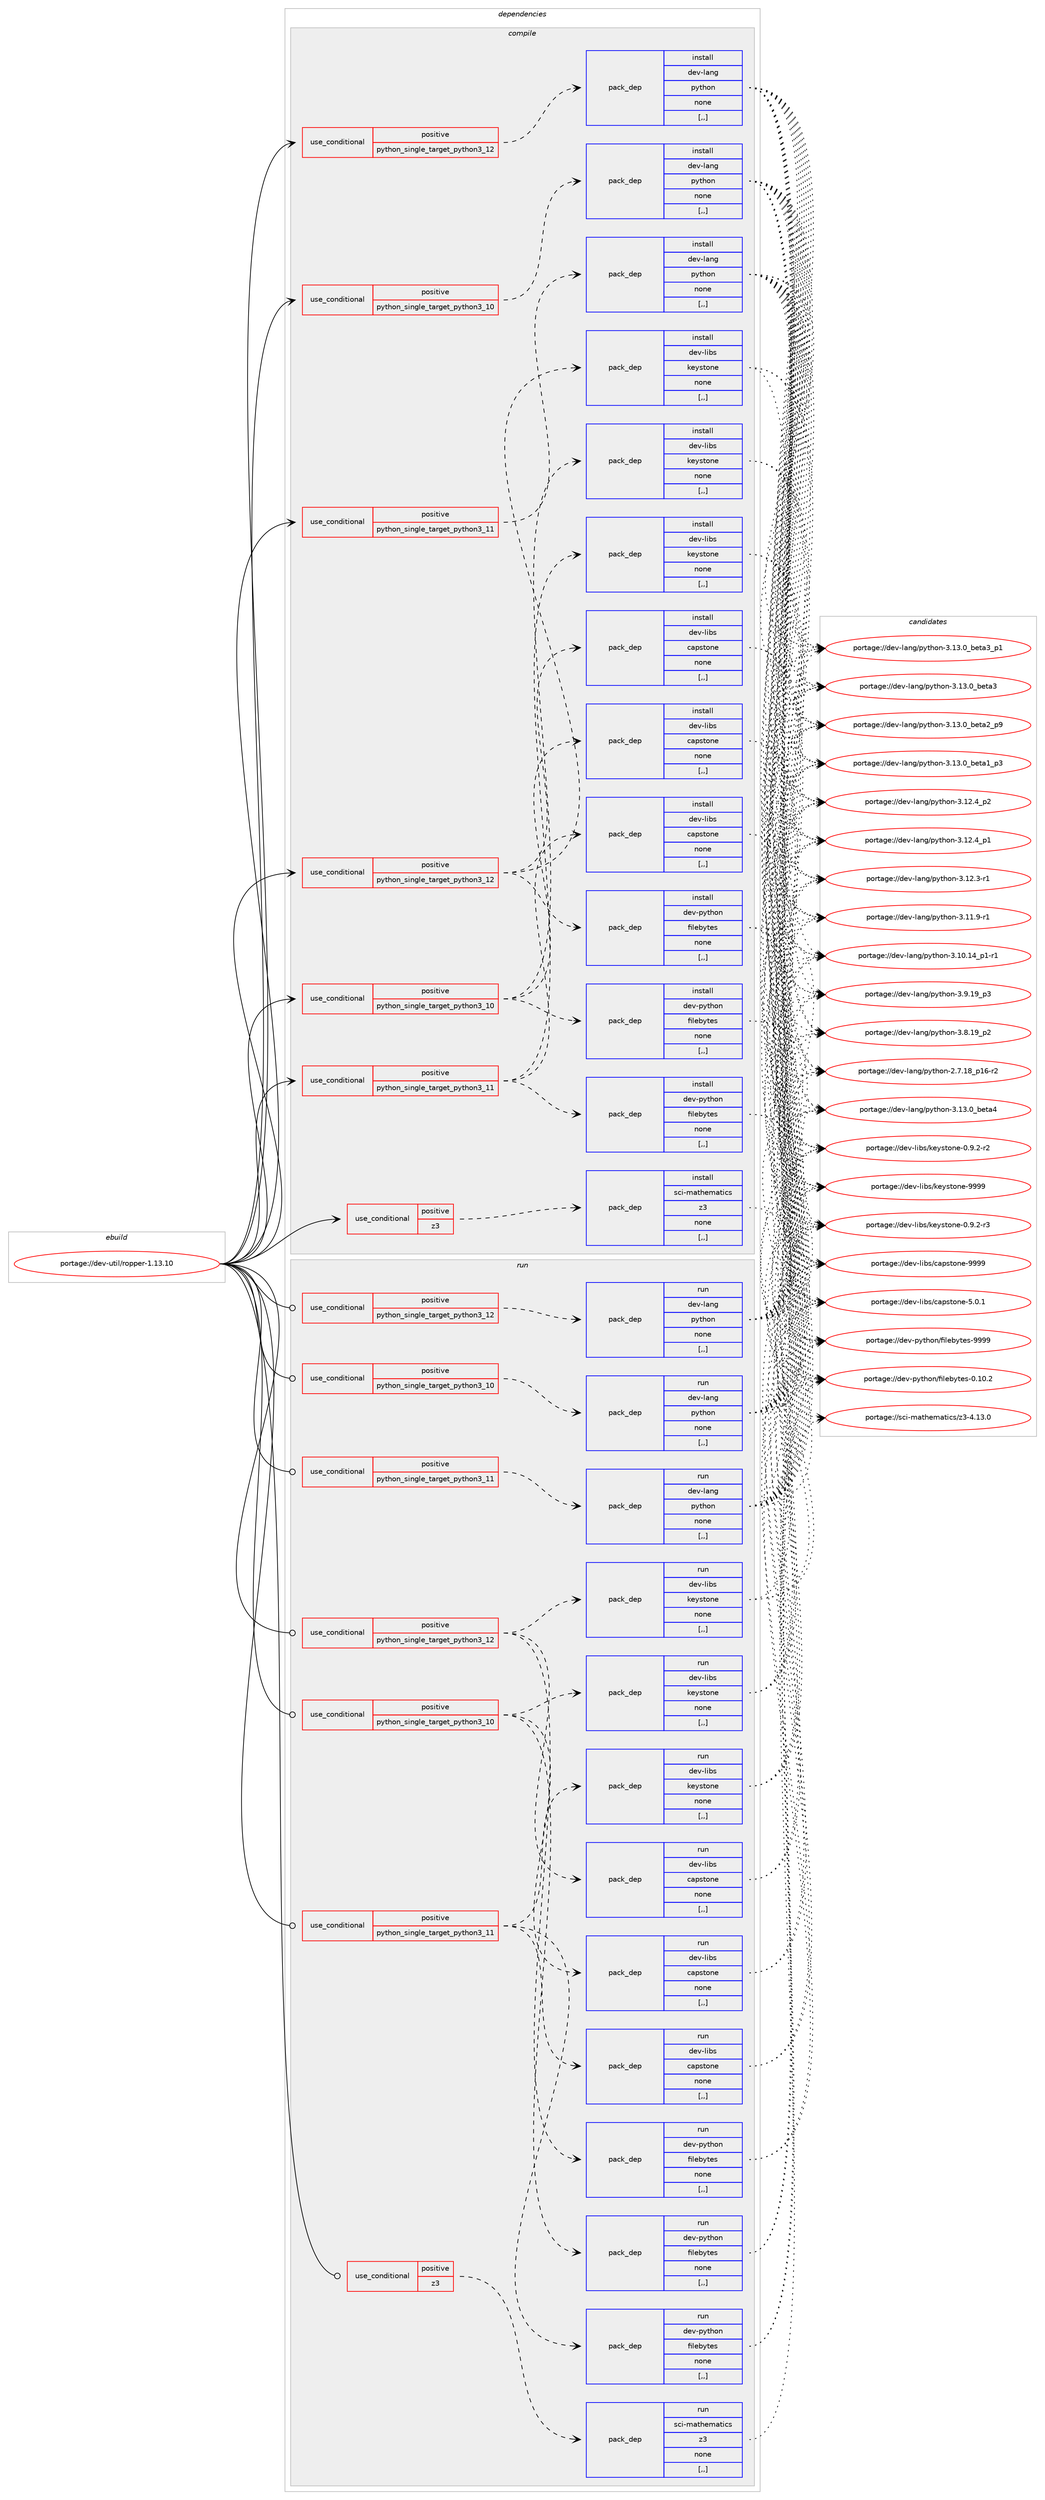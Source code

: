 digraph prolog {

# *************
# Graph options
# *************

newrank=true;
concentrate=true;
compound=true;
graph [rankdir=LR,fontname=Helvetica,fontsize=10,ranksep=1.5];#, ranksep=2.5, nodesep=0.2];
edge  [arrowhead=vee];
node  [fontname=Helvetica,fontsize=10];

# **********
# The ebuild
# **********

subgraph cluster_leftcol {
color=gray;
label=<<i>ebuild</i>>;
id [label="portage://dev-util/ropper-1.13.10", color=red, width=4, href="../dev-util/ropper-1.13.10.svg"];
}

# ****************
# The dependencies
# ****************

subgraph cluster_midcol {
color=gray;
label=<<i>dependencies</i>>;
subgraph cluster_compile {
fillcolor="#eeeeee";
style=filled;
label=<<i>compile</i>>;
subgraph cond61633 {
dependency219148 [label=<<TABLE BORDER="0" CELLBORDER="1" CELLSPACING="0" CELLPADDING="4"><TR><TD ROWSPAN="3" CELLPADDING="10">use_conditional</TD></TR><TR><TD>positive</TD></TR><TR><TD>python_single_target_python3_10</TD></TR></TABLE>>, shape=none, color=red];
subgraph pack156075 {
dependency219149 [label=<<TABLE BORDER="0" CELLBORDER="1" CELLSPACING="0" CELLPADDING="4" WIDTH="220"><TR><TD ROWSPAN="6" CELLPADDING="30">pack_dep</TD></TR><TR><TD WIDTH="110">install</TD></TR><TR><TD>dev-lang</TD></TR><TR><TD>python</TD></TR><TR><TD>none</TD></TR><TR><TD>[,,]</TD></TR></TABLE>>, shape=none, color=blue];
}
dependency219148:e -> dependency219149:w [weight=20,style="dashed",arrowhead="vee"];
}
id:e -> dependency219148:w [weight=20,style="solid",arrowhead="vee"];
subgraph cond61634 {
dependency219150 [label=<<TABLE BORDER="0" CELLBORDER="1" CELLSPACING="0" CELLPADDING="4"><TR><TD ROWSPAN="3" CELLPADDING="10">use_conditional</TD></TR><TR><TD>positive</TD></TR><TR><TD>python_single_target_python3_10</TD></TR></TABLE>>, shape=none, color=red];
subgraph pack156076 {
dependency219151 [label=<<TABLE BORDER="0" CELLBORDER="1" CELLSPACING="0" CELLPADDING="4" WIDTH="220"><TR><TD ROWSPAN="6" CELLPADDING="30">pack_dep</TD></TR><TR><TD WIDTH="110">install</TD></TR><TR><TD>dev-libs</TD></TR><TR><TD>capstone</TD></TR><TR><TD>none</TD></TR><TR><TD>[,,]</TD></TR></TABLE>>, shape=none, color=blue];
}
dependency219150:e -> dependency219151:w [weight=20,style="dashed",arrowhead="vee"];
subgraph pack156077 {
dependency219152 [label=<<TABLE BORDER="0" CELLBORDER="1" CELLSPACING="0" CELLPADDING="4" WIDTH="220"><TR><TD ROWSPAN="6" CELLPADDING="30">pack_dep</TD></TR><TR><TD WIDTH="110">install</TD></TR><TR><TD>dev-libs</TD></TR><TR><TD>keystone</TD></TR><TR><TD>none</TD></TR><TR><TD>[,,]</TD></TR></TABLE>>, shape=none, color=blue];
}
dependency219150:e -> dependency219152:w [weight=20,style="dashed",arrowhead="vee"];
subgraph pack156078 {
dependency219153 [label=<<TABLE BORDER="0" CELLBORDER="1" CELLSPACING="0" CELLPADDING="4" WIDTH="220"><TR><TD ROWSPAN="6" CELLPADDING="30">pack_dep</TD></TR><TR><TD WIDTH="110">install</TD></TR><TR><TD>dev-python</TD></TR><TR><TD>filebytes</TD></TR><TR><TD>none</TD></TR><TR><TD>[,,]</TD></TR></TABLE>>, shape=none, color=blue];
}
dependency219150:e -> dependency219153:w [weight=20,style="dashed",arrowhead="vee"];
}
id:e -> dependency219150:w [weight=20,style="solid",arrowhead="vee"];
subgraph cond61635 {
dependency219154 [label=<<TABLE BORDER="0" CELLBORDER="1" CELLSPACING="0" CELLPADDING="4"><TR><TD ROWSPAN="3" CELLPADDING="10">use_conditional</TD></TR><TR><TD>positive</TD></TR><TR><TD>python_single_target_python3_11</TD></TR></TABLE>>, shape=none, color=red];
subgraph pack156079 {
dependency219155 [label=<<TABLE BORDER="0" CELLBORDER="1" CELLSPACING="0" CELLPADDING="4" WIDTH="220"><TR><TD ROWSPAN="6" CELLPADDING="30">pack_dep</TD></TR><TR><TD WIDTH="110">install</TD></TR><TR><TD>dev-lang</TD></TR><TR><TD>python</TD></TR><TR><TD>none</TD></TR><TR><TD>[,,]</TD></TR></TABLE>>, shape=none, color=blue];
}
dependency219154:e -> dependency219155:w [weight=20,style="dashed",arrowhead="vee"];
}
id:e -> dependency219154:w [weight=20,style="solid",arrowhead="vee"];
subgraph cond61636 {
dependency219156 [label=<<TABLE BORDER="0" CELLBORDER="1" CELLSPACING="0" CELLPADDING="4"><TR><TD ROWSPAN="3" CELLPADDING="10">use_conditional</TD></TR><TR><TD>positive</TD></TR><TR><TD>python_single_target_python3_11</TD></TR></TABLE>>, shape=none, color=red];
subgraph pack156080 {
dependency219157 [label=<<TABLE BORDER="0" CELLBORDER="1" CELLSPACING="0" CELLPADDING="4" WIDTH="220"><TR><TD ROWSPAN="6" CELLPADDING="30">pack_dep</TD></TR><TR><TD WIDTH="110">install</TD></TR><TR><TD>dev-libs</TD></TR><TR><TD>capstone</TD></TR><TR><TD>none</TD></TR><TR><TD>[,,]</TD></TR></TABLE>>, shape=none, color=blue];
}
dependency219156:e -> dependency219157:w [weight=20,style="dashed",arrowhead="vee"];
subgraph pack156081 {
dependency219158 [label=<<TABLE BORDER="0" CELLBORDER="1" CELLSPACING="0" CELLPADDING="4" WIDTH="220"><TR><TD ROWSPAN="6" CELLPADDING="30">pack_dep</TD></TR><TR><TD WIDTH="110">install</TD></TR><TR><TD>dev-libs</TD></TR><TR><TD>keystone</TD></TR><TR><TD>none</TD></TR><TR><TD>[,,]</TD></TR></TABLE>>, shape=none, color=blue];
}
dependency219156:e -> dependency219158:w [weight=20,style="dashed",arrowhead="vee"];
subgraph pack156082 {
dependency219159 [label=<<TABLE BORDER="0" CELLBORDER="1" CELLSPACING="0" CELLPADDING="4" WIDTH="220"><TR><TD ROWSPAN="6" CELLPADDING="30">pack_dep</TD></TR><TR><TD WIDTH="110">install</TD></TR><TR><TD>dev-python</TD></TR><TR><TD>filebytes</TD></TR><TR><TD>none</TD></TR><TR><TD>[,,]</TD></TR></TABLE>>, shape=none, color=blue];
}
dependency219156:e -> dependency219159:w [weight=20,style="dashed",arrowhead="vee"];
}
id:e -> dependency219156:w [weight=20,style="solid",arrowhead="vee"];
subgraph cond61637 {
dependency219160 [label=<<TABLE BORDER="0" CELLBORDER="1" CELLSPACING="0" CELLPADDING="4"><TR><TD ROWSPAN="3" CELLPADDING="10">use_conditional</TD></TR><TR><TD>positive</TD></TR><TR><TD>python_single_target_python3_12</TD></TR></TABLE>>, shape=none, color=red];
subgraph pack156083 {
dependency219161 [label=<<TABLE BORDER="0" CELLBORDER="1" CELLSPACING="0" CELLPADDING="4" WIDTH="220"><TR><TD ROWSPAN="6" CELLPADDING="30">pack_dep</TD></TR><TR><TD WIDTH="110">install</TD></TR><TR><TD>dev-lang</TD></TR><TR><TD>python</TD></TR><TR><TD>none</TD></TR><TR><TD>[,,]</TD></TR></TABLE>>, shape=none, color=blue];
}
dependency219160:e -> dependency219161:w [weight=20,style="dashed",arrowhead="vee"];
}
id:e -> dependency219160:w [weight=20,style="solid",arrowhead="vee"];
subgraph cond61638 {
dependency219162 [label=<<TABLE BORDER="0" CELLBORDER="1" CELLSPACING="0" CELLPADDING="4"><TR><TD ROWSPAN="3" CELLPADDING="10">use_conditional</TD></TR><TR><TD>positive</TD></TR><TR><TD>python_single_target_python3_12</TD></TR></TABLE>>, shape=none, color=red];
subgraph pack156084 {
dependency219163 [label=<<TABLE BORDER="0" CELLBORDER="1" CELLSPACING="0" CELLPADDING="4" WIDTH="220"><TR><TD ROWSPAN="6" CELLPADDING="30">pack_dep</TD></TR><TR><TD WIDTH="110">install</TD></TR><TR><TD>dev-libs</TD></TR><TR><TD>capstone</TD></TR><TR><TD>none</TD></TR><TR><TD>[,,]</TD></TR></TABLE>>, shape=none, color=blue];
}
dependency219162:e -> dependency219163:w [weight=20,style="dashed",arrowhead="vee"];
subgraph pack156085 {
dependency219164 [label=<<TABLE BORDER="0" CELLBORDER="1" CELLSPACING="0" CELLPADDING="4" WIDTH="220"><TR><TD ROWSPAN="6" CELLPADDING="30">pack_dep</TD></TR><TR><TD WIDTH="110">install</TD></TR><TR><TD>dev-libs</TD></TR><TR><TD>keystone</TD></TR><TR><TD>none</TD></TR><TR><TD>[,,]</TD></TR></TABLE>>, shape=none, color=blue];
}
dependency219162:e -> dependency219164:w [weight=20,style="dashed",arrowhead="vee"];
subgraph pack156086 {
dependency219165 [label=<<TABLE BORDER="0" CELLBORDER="1" CELLSPACING="0" CELLPADDING="4" WIDTH="220"><TR><TD ROWSPAN="6" CELLPADDING="30">pack_dep</TD></TR><TR><TD WIDTH="110">install</TD></TR><TR><TD>dev-python</TD></TR><TR><TD>filebytes</TD></TR><TR><TD>none</TD></TR><TR><TD>[,,]</TD></TR></TABLE>>, shape=none, color=blue];
}
dependency219162:e -> dependency219165:w [weight=20,style="dashed",arrowhead="vee"];
}
id:e -> dependency219162:w [weight=20,style="solid",arrowhead="vee"];
subgraph cond61639 {
dependency219166 [label=<<TABLE BORDER="0" CELLBORDER="1" CELLSPACING="0" CELLPADDING="4"><TR><TD ROWSPAN="3" CELLPADDING="10">use_conditional</TD></TR><TR><TD>positive</TD></TR><TR><TD>z3</TD></TR></TABLE>>, shape=none, color=red];
subgraph pack156087 {
dependency219167 [label=<<TABLE BORDER="0" CELLBORDER="1" CELLSPACING="0" CELLPADDING="4" WIDTH="220"><TR><TD ROWSPAN="6" CELLPADDING="30">pack_dep</TD></TR><TR><TD WIDTH="110">install</TD></TR><TR><TD>sci-mathematics</TD></TR><TR><TD>z3</TD></TR><TR><TD>none</TD></TR><TR><TD>[,,]</TD></TR></TABLE>>, shape=none, color=blue];
}
dependency219166:e -> dependency219167:w [weight=20,style="dashed",arrowhead="vee"];
}
id:e -> dependency219166:w [weight=20,style="solid",arrowhead="vee"];
}
subgraph cluster_compileandrun {
fillcolor="#eeeeee";
style=filled;
label=<<i>compile and run</i>>;
}
subgraph cluster_run {
fillcolor="#eeeeee";
style=filled;
label=<<i>run</i>>;
subgraph cond61640 {
dependency219168 [label=<<TABLE BORDER="0" CELLBORDER="1" CELLSPACING="0" CELLPADDING="4"><TR><TD ROWSPAN="3" CELLPADDING="10">use_conditional</TD></TR><TR><TD>positive</TD></TR><TR><TD>python_single_target_python3_10</TD></TR></TABLE>>, shape=none, color=red];
subgraph pack156088 {
dependency219169 [label=<<TABLE BORDER="0" CELLBORDER="1" CELLSPACING="0" CELLPADDING="4" WIDTH="220"><TR><TD ROWSPAN="6" CELLPADDING="30">pack_dep</TD></TR><TR><TD WIDTH="110">run</TD></TR><TR><TD>dev-lang</TD></TR><TR><TD>python</TD></TR><TR><TD>none</TD></TR><TR><TD>[,,]</TD></TR></TABLE>>, shape=none, color=blue];
}
dependency219168:e -> dependency219169:w [weight=20,style="dashed",arrowhead="vee"];
}
id:e -> dependency219168:w [weight=20,style="solid",arrowhead="odot"];
subgraph cond61641 {
dependency219170 [label=<<TABLE BORDER="0" CELLBORDER="1" CELLSPACING="0" CELLPADDING="4"><TR><TD ROWSPAN="3" CELLPADDING="10">use_conditional</TD></TR><TR><TD>positive</TD></TR><TR><TD>python_single_target_python3_10</TD></TR></TABLE>>, shape=none, color=red];
subgraph pack156089 {
dependency219171 [label=<<TABLE BORDER="0" CELLBORDER="1" CELLSPACING="0" CELLPADDING="4" WIDTH="220"><TR><TD ROWSPAN="6" CELLPADDING="30">pack_dep</TD></TR><TR><TD WIDTH="110">run</TD></TR><TR><TD>dev-libs</TD></TR><TR><TD>capstone</TD></TR><TR><TD>none</TD></TR><TR><TD>[,,]</TD></TR></TABLE>>, shape=none, color=blue];
}
dependency219170:e -> dependency219171:w [weight=20,style="dashed",arrowhead="vee"];
subgraph pack156090 {
dependency219172 [label=<<TABLE BORDER="0" CELLBORDER="1" CELLSPACING="0" CELLPADDING="4" WIDTH="220"><TR><TD ROWSPAN="6" CELLPADDING="30">pack_dep</TD></TR><TR><TD WIDTH="110">run</TD></TR><TR><TD>dev-libs</TD></TR><TR><TD>keystone</TD></TR><TR><TD>none</TD></TR><TR><TD>[,,]</TD></TR></TABLE>>, shape=none, color=blue];
}
dependency219170:e -> dependency219172:w [weight=20,style="dashed",arrowhead="vee"];
subgraph pack156091 {
dependency219173 [label=<<TABLE BORDER="0" CELLBORDER="1" CELLSPACING="0" CELLPADDING="4" WIDTH="220"><TR><TD ROWSPAN="6" CELLPADDING="30">pack_dep</TD></TR><TR><TD WIDTH="110">run</TD></TR><TR><TD>dev-python</TD></TR><TR><TD>filebytes</TD></TR><TR><TD>none</TD></TR><TR><TD>[,,]</TD></TR></TABLE>>, shape=none, color=blue];
}
dependency219170:e -> dependency219173:w [weight=20,style="dashed",arrowhead="vee"];
}
id:e -> dependency219170:w [weight=20,style="solid",arrowhead="odot"];
subgraph cond61642 {
dependency219174 [label=<<TABLE BORDER="0" CELLBORDER="1" CELLSPACING="0" CELLPADDING="4"><TR><TD ROWSPAN="3" CELLPADDING="10">use_conditional</TD></TR><TR><TD>positive</TD></TR><TR><TD>python_single_target_python3_11</TD></TR></TABLE>>, shape=none, color=red];
subgraph pack156092 {
dependency219175 [label=<<TABLE BORDER="0" CELLBORDER="1" CELLSPACING="0" CELLPADDING="4" WIDTH="220"><TR><TD ROWSPAN="6" CELLPADDING="30">pack_dep</TD></TR><TR><TD WIDTH="110">run</TD></TR><TR><TD>dev-lang</TD></TR><TR><TD>python</TD></TR><TR><TD>none</TD></TR><TR><TD>[,,]</TD></TR></TABLE>>, shape=none, color=blue];
}
dependency219174:e -> dependency219175:w [weight=20,style="dashed",arrowhead="vee"];
}
id:e -> dependency219174:w [weight=20,style="solid",arrowhead="odot"];
subgraph cond61643 {
dependency219176 [label=<<TABLE BORDER="0" CELLBORDER="1" CELLSPACING="0" CELLPADDING="4"><TR><TD ROWSPAN="3" CELLPADDING="10">use_conditional</TD></TR><TR><TD>positive</TD></TR><TR><TD>python_single_target_python3_11</TD></TR></TABLE>>, shape=none, color=red];
subgraph pack156093 {
dependency219177 [label=<<TABLE BORDER="0" CELLBORDER="1" CELLSPACING="0" CELLPADDING="4" WIDTH="220"><TR><TD ROWSPAN="6" CELLPADDING="30">pack_dep</TD></TR><TR><TD WIDTH="110">run</TD></TR><TR><TD>dev-libs</TD></TR><TR><TD>capstone</TD></TR><TR><TD>none</TD></TR><TR><TD>[,,]</TD></TR></TABLE>>, shape=none, color=blue];
}
dependency219176:e -> dependency219177:w [weight=20,style="dashed",arrowhead="vee"];
subgraph pack156094 {
dependency219178 [label=<<TABLE BORDER="0" CELLBORDER="1" CELLSPACING="0" CELLPADDING="4" WIDTH="220"><TR><TD ROWSPAN="6" CELLPADDING="30">pack_dep</TD></TR><TR><TD WIDTH="110">run</TD></TR><TR><TD>dev-libs</TD></TR><TR><TD>keystone</TD></TR><TR><TD>none</TD></TR><TR><TD>[,,]</TD></TR></TABLE>>, shape=none, color=blue];
}
dependency219176:e -> dependency219178:w [weight=20,style="dashed",arrowhead="vee"];
subgraph pack156095 {
dependency219179 [label=<<TABLE BORDER="0" CELLBORDER="1" CELLSPACING="0" CELLPADDING="4" WIDTH="220"><TR><TD ROWSPAN="6" CELLPADDING="30">pack_dep</TD></TR><TR><TD WIDTH="110">run</TD></TR><TR><TD>dev-python</TD></TR><TR><TD>filebytes</TD></TR><TR><TD>none</TD></TR><TR><TD>[,,]</TD></TR></TABLE>>, shape=none, color=blue];
}
dependency219176:e -> dependency219179:w [weight=20,style="dashed",arrowhead="vee"];
}
id:e -> dependency219176:w [weight=20,style="solid",arrowhead="odot"];
subgraph cond61644 {
dependency219180 [label=<<TABLE BORDER="0" CELLBORDER="1" CELLSPACING="0" CELLPADDING="4"><TR><TD ROWSPAN="3" CELLPADDING="10">use_conditional</TD></TR><TR><TD>positive</TD></TR><TR><TD>python_single_target_python3_12</TD></TR></TABLE>>, shape=none, color=red];
subgraph pack156096 {
dependency219181 [label=<<TABLE BORDER="0" CELLBORDER="1" CELLSPACING="0" CELLPADDING="4" WIDTH="220"><TR><TD ROWSPAN="6" CELLPADDING="30">pack_dep</TD></TR><TR><TD WIDTH="110">run</TD></TR><TR><TD>dev-lang</TD></TR><TR><TD>python</TD></TR><TR><TD>none</TD></TR><TR><TD>[,,]</TD></TR></TABLE>>, shape=none, color=blue];
}
dependency219180:e -> dependency219181:w [weight=20,style="dashed",arrowhead="vee"];
}
id:e -> dependency219180:w [weight=20,style="solid",arrowhead="odot"];
subgraph cond61645 {
dependency219182 [label=<<TABLE BORDER="0" CELLBORDER="1" CELLSPACING="0" CELLPADDING="4"><TR><TD ROWSPAN="3" CELLPADDING="10">use_conditional</TD></TR><TR><TD>positive</TD></TR><TR><TD>python_single_target_python3_12</TD></TR></TABLE>>, shape=none, color=red];
subgraph pack156097 {
dependency219183 [label=<<TABLE BORDER="0" CELLBORDER="1" CELLSPACING="0" CELLPADDING="4" WIDTH="220"><TR><TD ROWSPAN="6" CELLPADDING="30">pack_dep</TD></TR><TR><TD WIDTH="110">run</TD></TR><TR><TD>dev-libs</TD></TR><TR><TD>capstone</TD></TR><TR><TD>none</TD></TR><TR><TD>[,,]</TD></TR></TABLE>>, shape=none, color=blue];
}
dependency219182:e -> dependency219183:w [weight=20,style="dashed",arrowhead="vee"];
subgraph pack156098 {
dependency219184 [label=<<TABLE BORDER="0" CELLBORDER="1" CELLSPACING="0" CELLPADDING="4" WIDTH="220"><TR><TD ROWSPAN="6" CELLPADDING="30">pack_dep</TD></TR><TR><TD WIDTH="110">run</TD></TR><TR><TD>dev-libs</TD></TR><TR><TD>keystone</TD></TR><TR><TD>none</TD></TR><TR><TD>[,,]</TD></TR></TABLE>>, shape=none, color=blue];
}
dependency219182:e -> dependency219184:w [weight=20,style="dashed",arrowhead="vee"];
subgraph pack156099 {
dependency219185 [label=<<TABLE BORDER="0" CELLBORDER="1" CELLSPACING="0" CELLPADDING="4" WIDTH="220"><TR><TD ROWSPAN="6" CELLPADDING="30">pack_dep</TD></TR><TR><TD WIDTH="110">run</TD></TR><TR><TD>dev-python</TD></TR><TR><TD>filebytes</TD></TR><TR><TD>none</TD></TR><TR><TD>[,,]</TD></TR></TABLE>>, shape=none, color=blue];
}
dependency219182:e -> dependency219185:w [weight=20,style="dashed",arrowhead="vee"];
}
id:e -> dependency219182:w [weight=20,style="solid",arrowhead="odot"];
subgraph cond61646 {
dependency219186 [label=<<TABLE BORDER="0" CELLBORDER="1" CELLSPACING="0" CELLPADDING="4"><TR><TD ROWSPAN="3" CELLPADDING="10">use_conditional</TD></TR><TR><TD>positive</TD></TR><TR><TD>z3</TD></TR></TABLE>>, shape=none, color=red];
subgraph pack156100 {
dependency219187 [label=<<TABLE BORDER="0" CELLBORDER="1" CELLSPACING="0" CELLPADDING="4" WIDTH="220"><TR><TD ROWSPAN="6" CELLPADDING="30">pack_dep</TD></TR><TR><TD WIDTH="110">run</TD></TR><TR><TD>sci-mathematics</TD></TR><TR><TD>z3</TD></TR><TR><TD>none</TD></TR><TR><TD>[,,]</TD></TR></TABLE>>, shape=none, color=blue];
}
dependency219186:e -> dependency219187:w [weight=20,style="dashed",arrowhead="vee"];
}
id:e -> dependency219186:w [weight=20,style="solid",arrowhead="odot"];
}
}

# **************
# The candidates
# **************

subgraph cluster_choices {
rank=same;
color=gray;
label=<<i>candidates</i>>;

subgraph choice156075 {
color=black;
nodesep=1;
choice1001011184510897110103471121211161041111104551464951464895981011169752 [label="portage://dev-lang/python-3.13.0_beta4", color=red, width=4,href="../dev-lang/python-3.13.0_beta4.svg"];
choice10010111845108971101034711212111610411111045514649514648959810111697519511249 [label="portage://dev-lang/python-3.13.0_beta3_p1", color=red, width=4,href="../dev-lang/python-3.13.0_beta3_p1.svg"];
choice1001011184510897110103471121211161041111104551464951464895981011169751 [label="portage://dev-lang/python-3.13.0_beta3", color=red, width=4,href="../dev-lang/python-3.13.0_beta3.svg"];
choice10010111845108971101034711212111610411111045514649514648959810111697509511257 [label="portage://dev-lang/python-3.13.0_beta2_p9", color=red, width=4,href="../dev-lang/python-3.13.0_beta2_p9.svg"];
choice10010111845108971101034711212111610411111045514649514648959810111697499511251 [label="portage://dev-lang/python-3.13.0_beta1_p3", color=red, width=4,href="../dev-lang/python-3.13.0_beta1_p3.svg"];
choice100101118451089711010347112121116104111110455146495046529511250 [label="portage://dev-lang/python-3.12.4_p2", color=red, width=4,href="../dev-lang/python-3.12.4_p2.svg"];
choice100101118451089711010347112121116104111110455146495046529511249 [label="portage://dev-lang/python-3.12.4_p1", color=red, width=4,href="../dev-lang/python-3.12.4_p1.svg"];
choice100101118451089711010347112121116104111110455146495046514511449 [label="portage://dev-lang/python-3.12.3-r1", color=red, width=4,href="../dev-lang/python-3.12.3-r1.svg"];
choice100101118451089711010347112121116104111110455146494946574511449 [label="portage://dev-lang/python-3.11.9-r1", color=red, width=4,href="../dev-lang/python-3.11.9-r1.svg"];
choice100101118451089711010347112121116104111110455146494846495295112494511449 [label="portage://dev-lang/python-3.10.14_p1-r1", color=red, width=4,href="../dev-lang/python-3.10.14_p1-r1.svg"];
choice100101118451089711010347112121116104111110455146574649579511251 [label="portage://dev-lang/python-3.9.19_p3", color=red, width=4,href="../dev-lang/python-3.9.19_p3.svg"];
choice100101118451089711010347112121116104111110455146564649579511250 [label="portage://dev-lang/python-3.8.19_p2", color=red, width=4,href="../dev-lang/python-3.8.19_p2.svg"];
choice100101118451089711010347112121116104111110455046554649569511249544511450 [label="portage://dev-lang/python-2.7.18_p16-r2", color=red, width=4,href="../dev-lang/python-2.7.18_p16-r2.svg"];
dependency219149:e -> choice1001011184510897110103471121211161041111104551464951464895981011169752:w [style=dotted,weight="100"];
dependency219149:e -> choice10010111845108971101034711212111610411111045514649514648959810111697519511249:w [style=dotted,weight="100"];
dependency219149:e -> choice1001011184510897110103471121211161041111104551464951464895981011169751:w [style=dotted,weight="100"];
dependency219149:e -> choice10010111845108971101034711212111610411111045514649514648959810111697509511257:w [style=dotted,weight="100"];
dependency219149:e -> choice10010111845108971101034711212111610411111045514649514648959810111697499511251:w [style=dotted,weight="100"];
dependency219149:e -> choice100101118451089711010347112121116104111110455146495046529511250:w [style=dotted,weight="100"];
dependency219149:e -> choice100101118451089711010347112121116104111110455146495046529511249:w [style=dotted,weight="100"];
dependency219149:e -> choice100101118451089711010347112121116104111110455146495046514511449:w [style=dotted,weight="100"];
dependency219149:e -> choice100101118451089711010347112121116104111110455146494946574511449:w [style=dotted,weight="100"];
dependency219149:e -> choice100101118451089711010347112121116104111110455146494846495295112494511449:w [style=dotted,weight="100"];
dependency219149:e -> choice100101118451089711010347112121116104111110455146574649579511251:w [style=dotted,weight="100"];
dependency219149:e -> choice100101118451089711010347112121116104111110455146564649579511250:w [style=dotted,weight="100"];
dependency219149:e -> choice100101118451089711010347112121116104111110455046554649569511249544511450:w [style=dotted,weight="100"];
}
subgraph choice156076 {
color=black;
nodesep=1;
choice10010111845108105981154799971121151161111101014557575757 [label="portage://dev-libs/capstone-9999", color=red, width=4,href="../dev-libs/capstone-9999.svg"];
choice1001011184510810598115479997112115116111110101455346484649 [label="portage://dev-libs/capstone-5.0.1", color=red, width=4,href="../dev-libs/capstone-5.0.1.svg"];
dependency219151:e -> choice10010111845108105981154799971121151161111101014557575757:w [style=dotted,weight="100"];
dependency219151:e -> choice1001011184510810598115479997112115116111110101455346484649:w [style=dotted,weight="100"];
}
subgraph choice156077 {
color=black;
nodesep=1;
choice1001011184510810598115471071011211151161111101014557575757 [label="portage://dev-libs/keystone-9999", color=red, width=4,href="../dev-libs/keystone-9999.svg"];
choice1001011184510810598115471071011211151161111101014548465746504511451 [label="portage://dev-libs/keystone-0.9.2-r3", color=red, width=4,href="../dev-libs/keystone-0.9.2-r3.svg"];
choice1001011184510810598115471071011211151161111101014548465746504511450 [label="portage://dev-libs/keystone-0.9.2-r2", color=red, width=4,href="../dev-libs/keystone-0.9.2-r2.svg"];
dependency219152:e -> choice1001011184510810598115471071011211151161111101014557575757:w [style=dotted,weight="100"];
dependency219152:e -> choice1001011184510810598115471071011211151161111101014548465746504511451:w [style=dotted,weight="100"];
dependency219152:e -> choice1001011184510810598115471071011211151161111101014548465746504511450:w [style=dotted,weight="100"];
}
subgraph choice156078 {
color=black;
nodesep=1;
choice1001011184511212111610411111047102105108101981211161011154557575757 [label="portage://dev-python/filebytes-9999", color=red, width=4,href="../dev-python/filebytes-9999.svg"];
choice10010111845112121116104111110471021051081019812111610111545484649484650 [label="portage://dev-python/filebytes-0.10.2", color=red, width=4,href="../dev-python/filebytes-0.10.2.svg"];
dependency219153:e -> choice1001011184511212111610411111047102105108101981211161011154557575757:w [style=dotted,weight="100"];
dependency219153:e -> choice10010111845112121116104111110471021051081019812111610111545484649484650:w [style=dotted,weight="100"];
}
subgraph choice156079 {
color=black;
nodesep=1;
choice1001011184510897110103471121211161041111104551464951464895981011169752 [label="portage://dev-lang/python-3.13.0_beta4", color=red, width=4,href="../dev-lang/python-3.13.0_beta4.svg"];
choice10010111845108971101034711212111610411111045514649514648959810111697519511249 [label="portage://dev-lang/python-3.13.0_beta3_p1", color=red, width=4,href="../dev-lang/python-3.13.0_beta3_p1.svg"];
choice1001011184510897110103471121211161041111104551464951464895981011169751 [label="portage://dev-lang/python-3.13.0_beta3", color=red, width=4,href="../dev-lang/python-3.13.0_beta3.svg"];
choice10010111845108971101034711212111610411111045514649514648959810111697509511257 [label="portage://dev-lang/python-3.13.0_beta2_p9", color=red, width=4,href="../dev-lang/python-3.13.0_beta2_p9.svg"];
choice10010111845108971101034711212111610411111045514649514648959810111697499511251 [label="portage://dev-lang/python-3.13.0_beta1_p3", color=red, width=4,href="../dev-lang/python-3.13.0_beta1_p3.svg"];
choice100101118451089711010347112121116104111110455146495046529511250 [label="portage://dev-lang/python-3.12.4_p2", color=red, width=4,href="../dev-lang/python-3.12.4_p2.svg"];
choice100101118451089711010347112121116104111110455146495046529511249 [label="portage://dev-lang/python-3.12.4_p1", color=red, width=4,href="../dev-lang/python-3.12.4_p1.svg"];
choice100101118451089711010347112121116104111110455146495046514511449 [label="portage://dev-lang/python-3.12.3-r1", color=red, width=4,href="../dev-lang/python-3.12.3-r1.svg"];
choice100101118451089711010347112121116104111110455146494946574511449 [label="portage://dev-lang/python-3.11.9-r1", color=red, width=4,href="../dev-lang/python-3.11.9-r1.svg"];
choice100101118451089711010347112121116104111110455146494846495295112494511449 [label="portage://dev-lang/python-3.10.14_p1-r1", color=red, width=4,href="../dev-lang/python-3.10.14_p1-r1.svg"];
choice100101118451089711010347112121116104111110455146574649579511251 [label="portage://dev-lang/python-3.9.19_p3", color=red, width=4,href="../dev-lang/python-3.9.19_p3.svg"];
choice100101118451089711010347112121116104111110455146564649579511250 [label="portage://dev-lang/python-3.8.19_p2", color=red, width=4,href="../dev-lang/python-3.8.19_p2.svg"];
choice100101118451089711010347112121116104111110455046554649569511249544511450 [label="portage://dev-lang/python-2.7.18_p16-r2", color=red, width=4,href="../dev-lang/python-2.7.18_p16-r2.svg"];
dependency219155:e -> choice1001011184510897110103471121211161041111104551464951464895981011169752:w [style=dotted,weight="100"];
dependency219155:e -> choice10010111845108971101034711212111610411111045514649514648959810111697519511249:w [style=dotted,weight="100"];
dependency219155:e -> choice1001011184510897110103471121211161041111104551464951464895981011169751:w [style=dotted,weight="100"];
dependency219155:e -> choice10010111845108971101034711212111610411111045514649514648959810111697509511257:w [style=dotted,weight="100"];
dependency219155:e -> choice10010111845108971101034711212111610411111045514649514648959810111697499511251:w [style=dotted,weight="100"];
dependency219155:e -> choice100101118451089711010347112121116104111110455146495046529511250:w [style=dotted,weight="100"];
dependency219155:e -> choice100101118451089711010347112121116104111110455146495046529511249:w [style=dotted,weight="100"];
dependency219155:e -> choice100101118451089711010347112121116104111110455146495046514511449:w [style=dotted,weight="100"];
dependency219155:e -> choice100101118451089711010347112121116104111110455146494946574511449:w [style=dotted,weight="100"];
dependency219155:e -> choice100101118451089711010347112121116104111110455146494846495295112494511449:w [style=dotted,weight="100"];
dependency219155:e -> choice100101118451089711010347112121116104111110455146574649579511251:w [style=dotted,weight="100"];
dependency219155:e -> choice100101118451089711010347112121116104111110455146564649579511250:w [style=dotted,weight="100"];
dependency219155:e -> choice100101118451089711010347112121116104111110455046554649569511249544511450:w [style=dotted,weight="100"];
}
subgraph choice156080 {
color=black;
nodesep=1;
choice10010111845108105981154799971121151161111101014557575757 [label="portage://dev-libs/capstone-9999", color=red, width=4,href="../dev-libs/capstone-9999.svg"];
choice1001011184510810598115479997112115116111110101455346484649 [label="portage://dev-libs/capstone-5.0.1", color=red, width=4,href="../dev-libs/capstone-5.0.1.svg"];
dependency219157:e -> choice10010111845108105981154799971121151161111101014557575757:w [style=dotted,weight="100"];
dependency219157:e -> choice1001011184510810598115479997112115116111110101455346484649:w [style=dotted,weight="100"];
}
subgraph choice156081 {
color=black;
nodesep=1;
choice1001011184510810598115471071011211151161111101014557575757 [label="portage://dev-libs/keystone-9999", color=red, width=4,href="../dev-libs/keystone-9999.svg"];
choice1001011184510810598115471071011211151161111101014548465746504511451 [label="portage://dev-libs/keystone-0.9.2-r3", color=red, width=4,href="../dev-libs/keystone-0.9.2-r3.svg"];
choice1001011184510810598115471071011211151161111101014548465746504511450 [label="portage://dev-libs/keystone-0.9.2-r2", color=red, width=4,href="../dev-libs/keystone-0.9.2-r2.svg"];
dependency219158:e -> choice1001011184510810598115471071011211151161111101014557575757:w [style=dotted,weight="100"];
dependency219158:e -> choice1001011184510810598115471071011211151161111101014548465746504511451:w [style=dotted,weight="100"];
dependency219158:e -> choice1001011184510810598115471071011211151161111101014548465746504511450:w [style=dotted,weight="100"];
}
subgraph choice156082 {
color=black;
nodesep=1;
choice1001011184511212111610411111047102105108101981211161011154557575757 [label="portage://dev-python/filebytes-9999", color=red, width=4,href="../dev-python/filebytes-9999.svg"];
choice10010111845112121116104111110471021051081019812111610111545484649484650 [label="portage://dev-python/filebytes-0.10.2", color=red, width=4,href="../dev-python/filebytes-0.10.2.svg"];
dependency219159:e -> choice1001011184511212111610411111047102105108101981211161011154557575757:w [style=dotted,weight="100"];
dependency219159:e -> choice10010111845112121116104111110471021051081019812111610111545484649484650:w [style=dotted,weight="100"];
}
subgraph choice156083 {
color=black;
nodesep=1;
choice1001011184510897110103471121211161041111104551464951464895981011169752 [label="portage://dev-lang/python-3.13.0_beta4", color=red, width=4,href="../dev-lang/python-3.13.0_beta4.svg"];
choice10010111845108971101034711212111610411111045514649514648959810111697519511249 [label="portage://dev-lang/python-3.13.0_beta3_p1", color=red, width=4,href="../dev-lang/python-3.13.0_beta3_p1.svg"];
choice1001011184510897110103471121211161041111104551464951464895981011169751 [label="portage://dev-lang/python-3.13.0_beta3", color=red, width=4,href="../dev-lang/python-3.13.0_beta3.svg"];
choice10010111845108971101034711212111610411111045514649514648959810111697509511257 [label="portage://dev-lang/python-3.13.0_beta2_p9", color=red, width=4,href="../dev-lang/python-3.13.0_beta2_p9.svg"];
choice10010111845108971101034711212111610411111045514649514648959810111697499511251 [label="portage://dev-lang/python-3.13.0_beta1_p3", color=red, width=4,href="../dev-lang/python-3.13.0_beta1_p3.svg"];
choice100101118451089711010347112121116104111110455146495046529511250 [label="portage://dev-lang/python-3.12.4_p2", color=red, width=4,href="../dev-lang/python-3.12.4_p2.svg"];
choice100101118451089711010347112121116104111110455146495046529511249 [label="portage://dev-lang/python-3.12.4_p1", color=red, width=4,href="../dev-lang/python-3.12.4_p1.svg"];
choice100101118451089711010347112121116104111110455146495046514511449 [label="portage://dev-lang/python-3.12.3-r1", color=red, width=4,href="../dev-lang/python-3.12.3-r1.svg"];
choice100101118451089711010347112121116104111110455146494946574511449 [label="portage://dev-lang/python-3.11.9-r1", color=red, width=4,href="../dev-lang/python-3.11.9-r1.svg"];
choice100101118451089711010347112121116104111110455146494846495295112494511449 [label="portage://dev-lang/python-3.10.14_p1-r1", color=red, width=4,href="../dev-lang/python-3.10.14_p1-r1.svg"];
choice100101118451089711010347112121116104111110455146574649579511251 [label="portage://dev-lang/python-3.9.19_p3", color=red, width=4,href="../dev-lang/python-3.9.19_p3.svg"];
choice100101118451089711010347112121116104111110455146564649579511250 [label="portage://dev-lang/python-3.8.19_p2", color=red, width=4,href="../dev-lang/python-3.8.19_p2.svg"];
choice100101118451089711010347112121116104111110455046554649569511249544511450 [label="portage://dev-lang/python-2.7.18_p16-r2", color=red, width=4,href="../dev-lang/python-2.7.18_p16-r2.svg"];
dependency219161:e -> choice1001011184510897110103471121211161041111104551464951464895981011169752:w [style=dotted,weight="100"];
dependency219161:e -> choice10010111845108971101034711212111610411111045514649514648959810111697519511249:w [style=dotted,weight="100"];
dependency219161:e -> choice1001011184510897110103471121211161041111104551464951464895981011169751:w [style=dotted,weight="100"];
dependency219161:e -> choice10010111845108971101034711212111610411111045514649514648959810111697509511257:w [style=dotted,weight="100"];
dependency219161:e -> choice10010111845108971101034711212111610411111045514649514648959810111697499511251:w [style=dotted,weight="100"];
dependency219161:e -> choice100101118451089711010347112121116104111110455146495046529511250:w [style=dotted,weight="100"];
dependency219161:e -> choice100101118451089711010347112121116104111110455146495046529511249:w [style=dotted,weight="100"];
dependency219161:e -> choice100101118451089711010347112121116104111110455146495046514511449:w [style=dotted,weight="100"];
dependency219161:e -> choice100101118451089711010347112121116104111110455146494946574511449:w [style=dotted,weight="100"];
dependency219161:e -> choice100101118451089711010347112121116104111110455146494846495295112494511449:w [style=dotted,weight="100"];
dependency219161:e -> choice100101118451089711010347112121116104111110455146574649579511251:w [style=dotted,weight="100"];
dependency219161:e -> choice100101118451089711010347112121116104111110455146564649579511250:w [style=dotted,weight="100"];
dependency219161:e -> choice100101118451089711010347112121116104111110455046554649569511249544511450:w [style=dotted,weight="100"];
}
subgraph choice156084 {
color=black;
nodesep=1;
choice10010111845108105981154799971121151161111101014557575757 [label="portage://dev-libs/capstone-9999", color=red, width=4,href="../dev-libs/capstone-9999.svg"];
choice1001011184510810598115479997112115116111110101455346484649 [label="portage://dev-libs/capstone-5.0.1", color=red, width=4,href="../dev-libs/capstone-5.0.1.svg"];
dependency219163:e -> choice10010111845108105981154799971121151161111101014557575757:w [style=dotted,weight="100"];
dependency219163:e -> choice1001011184510810598115479997112115116111110101455346484649:w [style=dotted,weight="100"];
}
subgraph choice156085 {
color=black;
nodesep=1;
choice1001011184510810598115471071011211151161111101014557575757 [label="portage://dev-libs/keystone-9999", color=red, width=4,href="../dev-libs/keystone-9999.svg"];
choice1001011184510810598115471071011211151161111101014548465746504511451 [label="portage://dev-libs/keystone-0.9.2-r3", color=red, width=4,href="../dev-libs/keystone-0.9.2-r3.svg"];
choice1001011184510810598115471071011211151161111101014548465746504511450 [label="portage://dev-libs/keystone-0.9.2-r2", color=red, width=4,href="../dev-libs/keystone-0.9.2-r2.svg"];
dependency219164:e -> choice1001011184510810598115471071011211151161111101014557575757:w [style=dotted,weight="100"];
dependency219164:e -> choice1001011184510810598115471071011211151161111101014548465746504511451:w [style=dotted,weight="100"];
dependency219164:e -> choice1001011184510810598115471071011211151161111101014548465746504511450:w [style=dotted,weight="100"];
}
subgraph choice156086 {
color=black;
nodesep=1;
choice1001011184511212111610411111047102105108101981211161011154557575757 [label="portage://dev-python/filebytes-9999", color=red, width=4,href="../dev-python/filebytes-9999.svg"];
choice10010111845112121116104111110471021051081019812111610111545484649484650 [label="portage://dev-python/filebytes-0.10.2", color=red, width=4,href="../dev-python/filebytes-0.10.2.svg"];
dependency219165:e -> choice1001011184511212111610411111047102105108101981211161011154557575757:w [style=dotted,weight="100"];
dependency219165:e -> choice10010111845112121116104111110471021051081019812111610111545484649484650:w [style=dotted,weight="100"];
}
subgraph choice156087 {
color=black;
nodesep=1;
choice1159910545109971161041011099711610599115471225145524649514648 [label="portage://sci-mathematics/z3-4.13.0", color=red, width=4,href="../sci-mathematics/z3-4.13.0.svg"];
dependency219167:e -> choice1159910545109971161041011099711610599115471225145524649514648:w [style=dotted,weight="100"];
}
subgraph choice156088 {
color=black;
nodesep=1;
choice1001011184510897110103471121211161041111104551464951464895981011169752 [label="portage://dev-lang/python-3.13.0_beta4", color=red, width=4,href="../dev-lang/python-3.13.0_beta4.svg"];
choice10010111845108971101034711212111610411111045514649514648959810111697519511249 [label="portage://dev-lang/python-3.13.0_beta3_p1", color=red, width=4,href="../dev-lang/python-3.13.0_beta3_p1.svg"];
choice1001011184510897110103471121211161041111104551464951464895981011169751 [label="portage://dev-lang/python-3.13.0_beta3", color=red, width=4,href="../dev-lang/python-3.13.0_beta3.svg"];
choice10010111845108971101034711212111610411111045514649514648959810111697509511257 [label="portage://dev-lang/python-3.13.0_beta2_p9", color=red, width=4,href="../dev-lang/python-3.13.0_beta2_p9.svg"];
choice10010111845108971101034711212111610411111045514649514648959810111697499511251 [label="portage://dev-lang/python-3.13.0_beta1_p3", color=red, width=4,href="../dev-lang/python-3.13.0_beta1_p3.svg"];
choice100101118451089711010347112121116104111110455146495046529511250 [label="portage://dev-lang/python-3.12.4_p2", color=red, width=4,href="../dev-lang/python-3.12.4_p2.svg"];
choice100101118451089711010347112121116104111110455146495046529511249 [label="portage://dev-lang/python-3.12.4_p1", color=red, width=4,href="../dev-lang/python-3.12.4_p1.svg"];
choice100101118451089711010347112121116104111110455146495046514511449 [label="portage://dev-lang/python-3.12.3-r1", color=red, width=4,href="../dev-lang/python-3.12.3-r1.svg"];
choice100101118451089711010347112121116104111110455146494946574511449 [label="portage://dev-lang/python-3.11.9-r1", color=red, width=4,href="../dev-lang/python-3.11.9-r1.svg"];
choice100101118451089711010347112121116104111110455146494846495295112494511449 [label="portage://dev-lang/python-3.10.14_p1-r1", color=red, width=4,href="../dev-lang/python-3.10.14_p1-r1.svg"];
choice100101118451089711010347112121116104111110455146574649579511251 [label="portage://dev-lang/python-3.9.19_p3", color=red, width=4,href="../dev-lang/python-3.9.19_p3.svg"];
choice100101118451089711010347112121116104111110455146564649579511250 [label="portage://dev-lang/python-3.8.19_p2", color=red, width=4,href="../dev-lang/python-3.8.19_p2.svg"];
choice100101118451089711010347112121116104111110455046554649569511249544511450 [label="portage://dev-lang/python-2.7.18_p16-r2", color=red, width=4,href="../dev-lang/python-2.7.18_p16-r2.svg"];
dependency219169:e -> choice1001011184510897110103471121211161041111104551464951464895981011169752:w [style=dotted,weight="100"];
dependency219169:e -> choice10010111845108971101034711212111610411111045514649514648959810111697519511249:w [style=dotted,weight="100"];
dependency219169:e -> choice1001011184510897110103471121211161041111104551464951464895981011169751:w [style=dotted,weight="100"];
dependency219169:e -> choice10010111845108971101034711212111610411111045514649514648959810111697509511257:w [style=dotted,weight="100"];
dependency219169:e -> choice10010111845108971101034711212111610411111045514649514648959810111697499511251:w [style=dotted,weight="100"];
dependency219169:e -> choice100101118451089711010347112121116104111110455146495046529511250:w [style=dotted,weight="100"];
dependency219169:e -> choice100101118451089711010347112121116104111110455146495046529511249:w [style=dotted,weight="100"];
dependency219169:e -> choice100101118451089711010347112121116104111110455146495046514511449:w [style=dotted,weight="100"];
dependency219169:e -> choice100101118451089711010347112121116104111110455146494946574511449:w [style=dotted,weight="100"];
dependency219169:e -> choice100101118451089711010347112121116104111110455146494846495295112494511449:w [style=dotted,weight="100"];
dependency219169:e -> choice100101118451089711010347112121116104111110455146574649579511251:w [style=dotted,weight="100"];
dependency219169:e -> choice100101118451089711010347112121116104111110455146564649579511250:w [style=dotted,weight="100"];
dependency219169:e -> choice100101118451089711010347112121116104111110455046554649569511249544511450:w [style=dotted,weight="100"];
}
subgraph choice156089 {
color=black;
nodesep=1;
choice10010111845108105981154799971121151161111101014557575757 [label="portage://dev-libs/capstone-9999", color=red, width=4,href="../dev-libs/capstone-9999.svg"];
choice1001011184510810598115479997112115116111110101455346484649 [label="portage://dev-libs/capstone-5.0.1", color=red, width=4,href="../dev-libs/capstone-5.0.1.svg"];
dependency219171:e -> choice10010111845108105981154799971121151161111101014557575757:w [style=dotted,weight="100"];
dependency219171:e -> choice1001011184510810598115479997112115116111110101455346484649:w [style=dotted,weight="100"];
}
subgraph choice156090 {
color=black;
nodesep=1;
choice1001011184510810598115471071011211151161111101014557575757 [label="portage://dev-libs/keystone-9999", color=red, width=4,href="../dev-libs/keystone-9999.svg"];
choice1001011184510810598115471071011211151161111101014548465746504511451 [label="portage://dev-libs/keystone-0.9.2-r3", color=red, width=4,href="../dev-libs/keystone-0.9.2-r3.svg"];
choice1001011184510810598115471071011211151161111101014548465746504511450 [label="portage://dev-libs/keystone-0.9.2-r2", color=red, width=4,href="../dev-libs/keystone-0.9.2-r2.svg"];
dependency219172:e -> choice1001011184510810598115471071011211151161111101014557575757:w [style=dotted,weight="100"];
dependency219172:e -> choice1001011184510810598115471071011211151161111101014548465746504511451:w [style=dotted,weight="100"];
dependency219172:e -> choice1001011184510810598115471071011211151161111101014548465746504511450:w [style=dotted,weight="100"];
}
subgraph choice156091 {
color=black;
nodesep=1;
choice1001011184511212111610411111047102105108101981211161011154557575757 [label="portage://dev-python/filebytes-9999", color=red, width=4,href="../dev-python/filebytes-9999.svg"];
choice10010111845112121116104111110471021051081019812111610111545484649484650 [label="portage://dev-python/filebytes-0.10.2", color=red, width=4,href="../dev-python/filebytes-0.10.2.svg"];
dependency219173:e -> choice1001011184511212111610411111047102105108101981211161011154557575757:w [style=dotted,weight="100"];
dependency219173:e -> choice10010111845112121116104111110471021051081019812111610111545484649484650:w [style=dotted,weight="100"];
}
subgraph choice156092 {
color=black;
nodesep=1;
choice1001011184510897110103471121211161041111104551464951464895981011169752 [label="portage://dev-lang/python-3.13.0_beta4", color=red, width=4,href="../dev-lang/python-3.13.0_beta4.svg"];
choice10010111845108971101034711212111610411111045514649514648959810111697519511249 [label="portage://dev-lang/python-3.13.0_beta3_p1", color=red, width=4,href="../dev-lang/python-3.13.0_beta3_p1.svg"];
choice1001011184510897110103471121211161041111104551464951464895981011169751 [label="portage://dev-lang/python-3.13.0_beta3", color=red, width=4,href="../dev-lang/python-3.13.0_beta3.svg"];
choice10010111845108971101034711212111610411111045514649514648959810111697509511257 [label="portage://dev-lang/python-3.13.0_beta2_p9", color=red, width=4,href="../dev-lang/python-3.13.0_beta2_p9.svg"];
choice10010111845108971101034711212111610411111045514649514648959810111697499511251 [label="portage://dev-lang/python-3.13.0_beta1_p3", color=red, width=4,href="../dev-lang/python-3.13.0_beta1_p3.svg"];
choice100101118451089711010347112121116104111110455146495046529511250 [label="portage://dev-lang/python-3.12.4_p2", color=red, width=4,href="../dev-lang/python-3.12.4_p2.svg"];
choice100101118451089711010347112121116104111110455146495046529511249 [label="portage://dev-lang/python-3.12.4_p1", color=red, width=4,href="../dev-lang/python-3.12.4_p1.svg"];
choice100101118451089711010347112121116104111110455146495046514511449 [label="portage://dev-lang/python-3.12.3-r1", color=red, width=4,href="../dev-lang/python-3.12.3-r1.svg"];
choice100101118451089711010347112121116104111110455146494946574511449 [label="portage://dev-lang/python-3.11.9-r1", color=red, width=4,href="../dev-lang/python-3.11.9-r1.svg"];
choice100101118451089711010347112121116104111110455146494846495295112494511449 [label="portage://dev-lang/python-3.10.14_p1-r1", color=red, width=4,href="../dev-lang/python-3.10.14_p1-r1.svg"];
choice100101118451089711010347112121116104111110455146574649579511251 [label="portage://dev-lang/python-3.9.19_p3", color=red, width=4,href="../dev-lang/python-3.9.19_p3.svg"];
choice100101118451089711010347112121116104111110455146564649579511250 [label="portage://dev-lang/python-3.8.19_p2", color=red, width=4,href="../dev-lang/python-3.8.19_p2.svg"];
choice100101118451089711010347112121116104111110455046554649569511249544511450 [label="portage://dev-lang/python-2.7.18_p16-r2", color=red, width=4,href="../dev-lang/python-2.7.18_p16-r2.svg"];
dependency219175:e -> choice1001011184510897110103471121211161041111104551464951464895981011169752:w [style=dotted,weight="100"];
dependency219175:e -> choice10010111845108971101034711212111610411111045514649514648959810111697519511249:w [style=dotted,weight="100"];
dependency219175:e -> choice1001011184510897110103471121211161041111104551464951464895981011169751:w [style=dotted,weight="100"];
dependency219175:e -> choice10010111845108971101034711212111610411111045514649514648959810111697509511257:w [style=dotted,weight="100"];
dependency219175:e -> choice10010111845108971101034711212111610411111045514649514648959810111697499511251:w [style=dotted,weight="100"];
dependency219175:e -> choice100101118451089711010347112121116104111110455146495046529511250:w [style=dotted,weight="100"];
dependency219175:e -> choice100101118451089711010347112121116104111110455146495046529511249:w [style=dotted,weight="100"];
dependency219175:e -> choice100101118451089711010347112121116104111110455146495046514511449:w [style=dotted,weight="100"];
dependency219175:e -> choice100101118451089711010347112121116104111110455146494946574511449:w [style=dotted,weight="100"];
dependency219175:e -> choice100101118451089711010347112121116104111110455146494846495295112494511449:w [style=dotted,weight="100"];
dependency219175:e -> choice100101118451089711010347112121116104111110455146574649579511251:w [style=dotted,weight="100"];
dependency219175:e -> choice100101118451089711010347112121116104111110455146564649579511250:w [style=dotted,weight="100"];
dependency219175:e -> choice100101118451089711010347112121116104111110455046554649569511249544511450:w [style=dotted,weight="100"];
}
subgraph choice156093 {
color=black;
nodesep=1;
choice10010111845108105981154799971121151161111101014557575757 [label="portage://dev-libs/capstone-9999", color=red, width=4,href="../dev-libs/capstone-9999.svg"];
choice1001011184510810598115479997112115116111110101455346484649 [label="portage://dev-libs/capstone-5.0.1", color=red, width=4,href="../dev-libs/capstone-5.0.1.svg"];
dependency219177:e -> choice10010111845108105981154799971121151161111101014557575757:w [style=dotted,weight="100"];
dependency219177:e -> choice1001011184510810598115479997112115116111110101455346484649:w [style=dotted,weight="100"];
}
subgraph choice156094 {
color=black;
nodesep=1;
choice1001011184510810598115471071011211151161111101014557575757 [label="portage://dev-libs/keystone-9999", color=red, width=4,href="../dev-libs/keystone-9999.svg"];
choice1001011184510810598115471071011211151161111101014548465746504511451 [label="portage://dev-libs/keystone-0.9.2-r3", color=red, width=4,href="../dev-libs/keystone-0.9.2-r3.svg"];
choice1001011184510810598115471071011211151161111101014548465746504511450 [label="portage://dev-libs/keystone-0.9.2-r2", color=red, width=4,href="../dev-libs/keystone-0.9.2-r2.svg"];
dependency219178:e -> choice1001011184510810598115471071011211151161111101014557575757:w [style=dotted,weight="100"];
dependency219178:e -> choice1001011184510810598115471071011211151161111101014548465746504511451:w [style=dotted,weight="100"];
dependency219178:e -> choice1001011184510810598115471071011211151161111101014548465746504511450:w [style=dotted,weight="100"];
}
subgraph choice156095 {
color=black;
nodesep=1;
choice1001011184511212111610411111047102105108101981211161011154557575757 [label="portage://dev-python/filebytes-9999", color=red, width=4,href="../dev-python/filebytes-9999.svg"];
choice10010111845112121116104111110471021051081019812111610111545484649484650 [label="portage://dev-python/filebytes-0.10.2", color=red, width=4,href="../dev-python/filebytes-0.10.2.svg"];
dependency219179:e -> choice1001011184511212111610411111047102105108101981211161011154557575757:w [style=dotted,weight="100"];
dependency219179:e -> choice10010111845112121116104111110471021051081019812111610111545484649484650:w [style=dotted,weight="100"];
}
subgraph choice156096 {
color=black;
nodesep=1;
choice1001011184510897110103471121211161041111104551464951464895981011169752 [label="portage://dev-lang/python-3.13.0_beta4", color=red, width=4,href="../dev-lang/python-3.13.0_beta4.svg"];
choice10010111845108971101034711212111610411111045514649514648959810111697519511249 [label="portage://dev-lang/python-3.13.0_beta3_p1", color=red, width=4,href="../dev-lang/python-3.13.0_beta3_p1.svg"];
choice1001011184510897110103471121211161041111104551464951464895981011169751 [label="portage://dev-lang/python-3.13.0_beta3", color=red, width=4,href="../dev-lang/python-3.13.0_beta3.svg"];
choice10010111845108971101034711212111610411111045514649514648959810111697509511257 [label="portage://dev-lang/python-3.13.0_beta2_p9", color=red, width=4,href="../dev-lang/python-3.13.0_beta2_p9.svg"];
choice10010111845108971101034711212111610411111045514649514648959810111697499511251 [label="portage://dev-lang/python-3.13.0_beta1_p3", color=red, width=4,href="../dev-lang/python-3.13.0_beta1_p3.svg"];
choice100101118451089711010347112121116104111110455146495046529511250 [label="portage://dev-lang/python-3.12.4_p2", color=red, width=4,href="../dev-lang/python-3.12.4_p2.svg"];
choice100101118451089711010347112121116104111110455146495046529511249 [label="portage://dev-lang/python-3.12.4_p1", color=red, width=4,href="../dev-lang/python-3.12.4_p1.svg"];
choice100101118451089711010347112121116104111110455146495046514511449 [label="portage://dev-lang/python-3.12.3-r1", color=red, width=4,href="../dev-lang/python-3.12.3-r1.svg"];
choice100101118451089711010347112121116104111110455146494946574511449 [label="portage://dev-lang/python-3.11.9-r1", color=red, width=4,href="../dev-lang/python-3.11.9-r1.svg"];
choice100101118451089711010347112121116104111110455146494846495295112494511449 [label="portage://dev-lang/python-3.10.14_p1-r1", color=red, width=4,href="../dev-lang/python-3.10.14_p1-r1.svg"];
choice100101118451089711010347112121116104111110455146574649579511251 [label="portage://dev-lang/python-3.9.19_p3", color=red, width=4,href="../dev-lang/python-3.9.19_p3.svg"];
choice100101118451089711010347112121116104111110455146564649579511250 [label="portage://dev-lang/python-3.8.19_p2", color=red, width=4,href="../dev-lang/python-3.8.19_p2.svg"];
choice100101118451089711010347112121116104111110455046554649569511249544511450 [label="portage://dev-lang/python-2.7.18_p16-r2", color=red, width=4,href="../dev-lang/python-2.7.18_p16-r2.svg"];
dependency219181:e -> choice1001011184510897110103471121211161041111104551464951464895981011169752:w [style=dotted,weight="100"];
dependency219181:e -> choice10010111845108971101034711212111610411111045514649514648959810111697519511249:w [style=dotted,weight="100"];
dependency219181:e -> choice1001011184510897110103471121211161041111104551464951464895981011169751:w [style=dotted,weight="100"];
dependency219181:e -> choice10010111845108971101034711212111610411111045514649514648959810111697509511257:w [style=dotted,weight="100"];
dependency219181:e -> choice10010111845108971101034711212111610411111045514649514648959810111697499511251:w [style=dotted,weight="100"];
dependency219181:e -> choice100101118451089711010347112121116104111110455146495046529511250:w [style=dotted,weight="100"];
dependency219181:e -> choice100101118451089711010347112121116104111110455146495046529511249:w [style=dotted,weight="100"];
dependency219181:e -> choice100101118451089711010347112121116104111110455146495046514511449:w [style=dotted,weight="100"];
dependency219181:e -> choice100101118451089711010347112121116104111110455146494946574511449:w [style=dotted,weight="100"];
dependency219181:e -> choice100101118451089711010347112121116104111110455146494846495295112494511449:w [style=dotted,weight="100"];
dependency219181:e -> choice100101118451089711010347112121116104111110455146574649579511251:w [style=dotted,weight="100"];
dependency219181:e -> choice100101118451089711010347112121116104111110455146564649579511250:w [style=dotted,weight="100"];
dependency219181:e -> choice100101118451089711010347112121116104111110455046554649569511249544511450:w [style=dotted,weight="100"];
}
subgraph choice156097 {
color=black;
nodesep=1;
choice10010111845108105981154799971121151161111101014557575757 [label="portage://dev-libs/capstone-9999", color=red, width=4,href="../dev-libs/capstone-9999.svg"];
choice1001011184510810598115479997112115116111110101455346484649 [label="portage://dev-libs/capstone-5.0.1", color=red, width=4,href="../dev-libs/capstone-5.0.1.svg"];
dependency219183:e -> choice10010111845108105981154799971121151161111101014557575757:w [style=dotted,weight="100"];
dependency219183:e -> choice1001011184510810598115479997112115116111110101455346484649:w [style=dotted,weight="100"];
}
subgraph choice156098 {
color=black;
nodesep=1;
choice1001011184510810598115471071011211151161111101014557575757 [label="portage://dev-libs/keystone-9999", color=red, width=4,href="../dev-libs/keystone-9999.svg"];
choice1001011184510810598115471071011211151161111101014548465746504511451 [label="portage://dev-libs/keystone-0.9.2-r3", color=red, width=4,href="../dev-libs/keystone-0.9.2-r3.svg"];
choice1001011184510810598115471071011211151161111101014548465746504511450 [label="portage://dev-libs/keystone-0.9.2-r2", color=red, width=4,href="../dev-libs/keystone-0.9.2-r2.svg"];
dependency219184:e -> choice1001011184510810598115471071011211151161111101014557575757:w [style=dotted,weight="100"];
dependency219184:e -> choice1001011184510810598115471071011211151161111101014548465746504511451:w [style=dotted,weight="100"];
dependency219184:e -> choice1001011184510810598115471071011211151161111101014548465746504511450:w [style=dotted,weight="100"];
}
subgraph choice156099 {
color=black;
nodesep=1;
choice1001011184511212111610411111047102105108101981211161011154557575757 [label="portage://dev-python/filebytes-9999", color=red, width=4,href="../dev-python/filebytes-9999.svg"];
choice10010111845112121116104111110471021051081019812111610111545484649484650 [label="portage://dev-python/filebytes-0.10.2", color=red, width=4,href="../dev-python/filebytes-0.10.2.svg"];
dependency219185:e -> choice1001011184511212111610411111047102105108101981211161011154557575757:w [style=dotted,weight="100"];
dependency219185:e -> choice10010111845112121116104111110471021051081019812111610111545484649484650:w [style=dotted,weight="100"];
}
subgraph choice156100 {
color=black;
nodesep=1;
choice1159910545109971161041011099711610599115471225145524649514648 [label="portage://sci-mathematics/z3-4.13.0", color=red, width=4,href="../sci-mathematics/z3-4.13.0.svg"];
dependency219187:e -> choice1159910545109971161041011099711610599115471225145524649514648:w [style=dotted,weight="100"];
}
}

}
